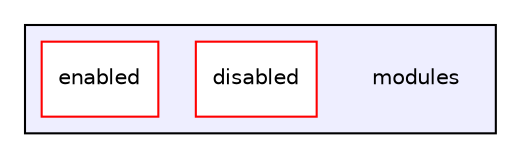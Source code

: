digraph "modules" {
  compound=true
  node [ fontsize="10", fontname="Helvetica"];
  edge [ labelfontsize="10", labelfontname="Helvetica"];
  subgraph clusterdir_e05d7e2b1ecd646af5bb94391405f3b5 {
    graph [ bgcolor="#eeeeff", pencolor="black", label="" URL="dir_e05d7e2b1ecd646af5bb94391405f3b5.html"];
    dir_e05d7e2b1ecd646af5bb94391405f3b5 [shape=plaintext label="modules"];
    dir_963797e61b298ab29dc641f49fcfb6d7 [shape=box label="disabled" color="red" fillcolor="white" style="filled" URL="dir_963797e61b298ab29dc641f49fcfb6d7.html"];
    dir_378ef3c682277ef2d15fb43e7be64692 [shape=box label="enabled" color="red" fillcolor="white" style="filled" URL="dir_378ef3c682277ef2d15fb43e7be64692.html"];
  }
}
